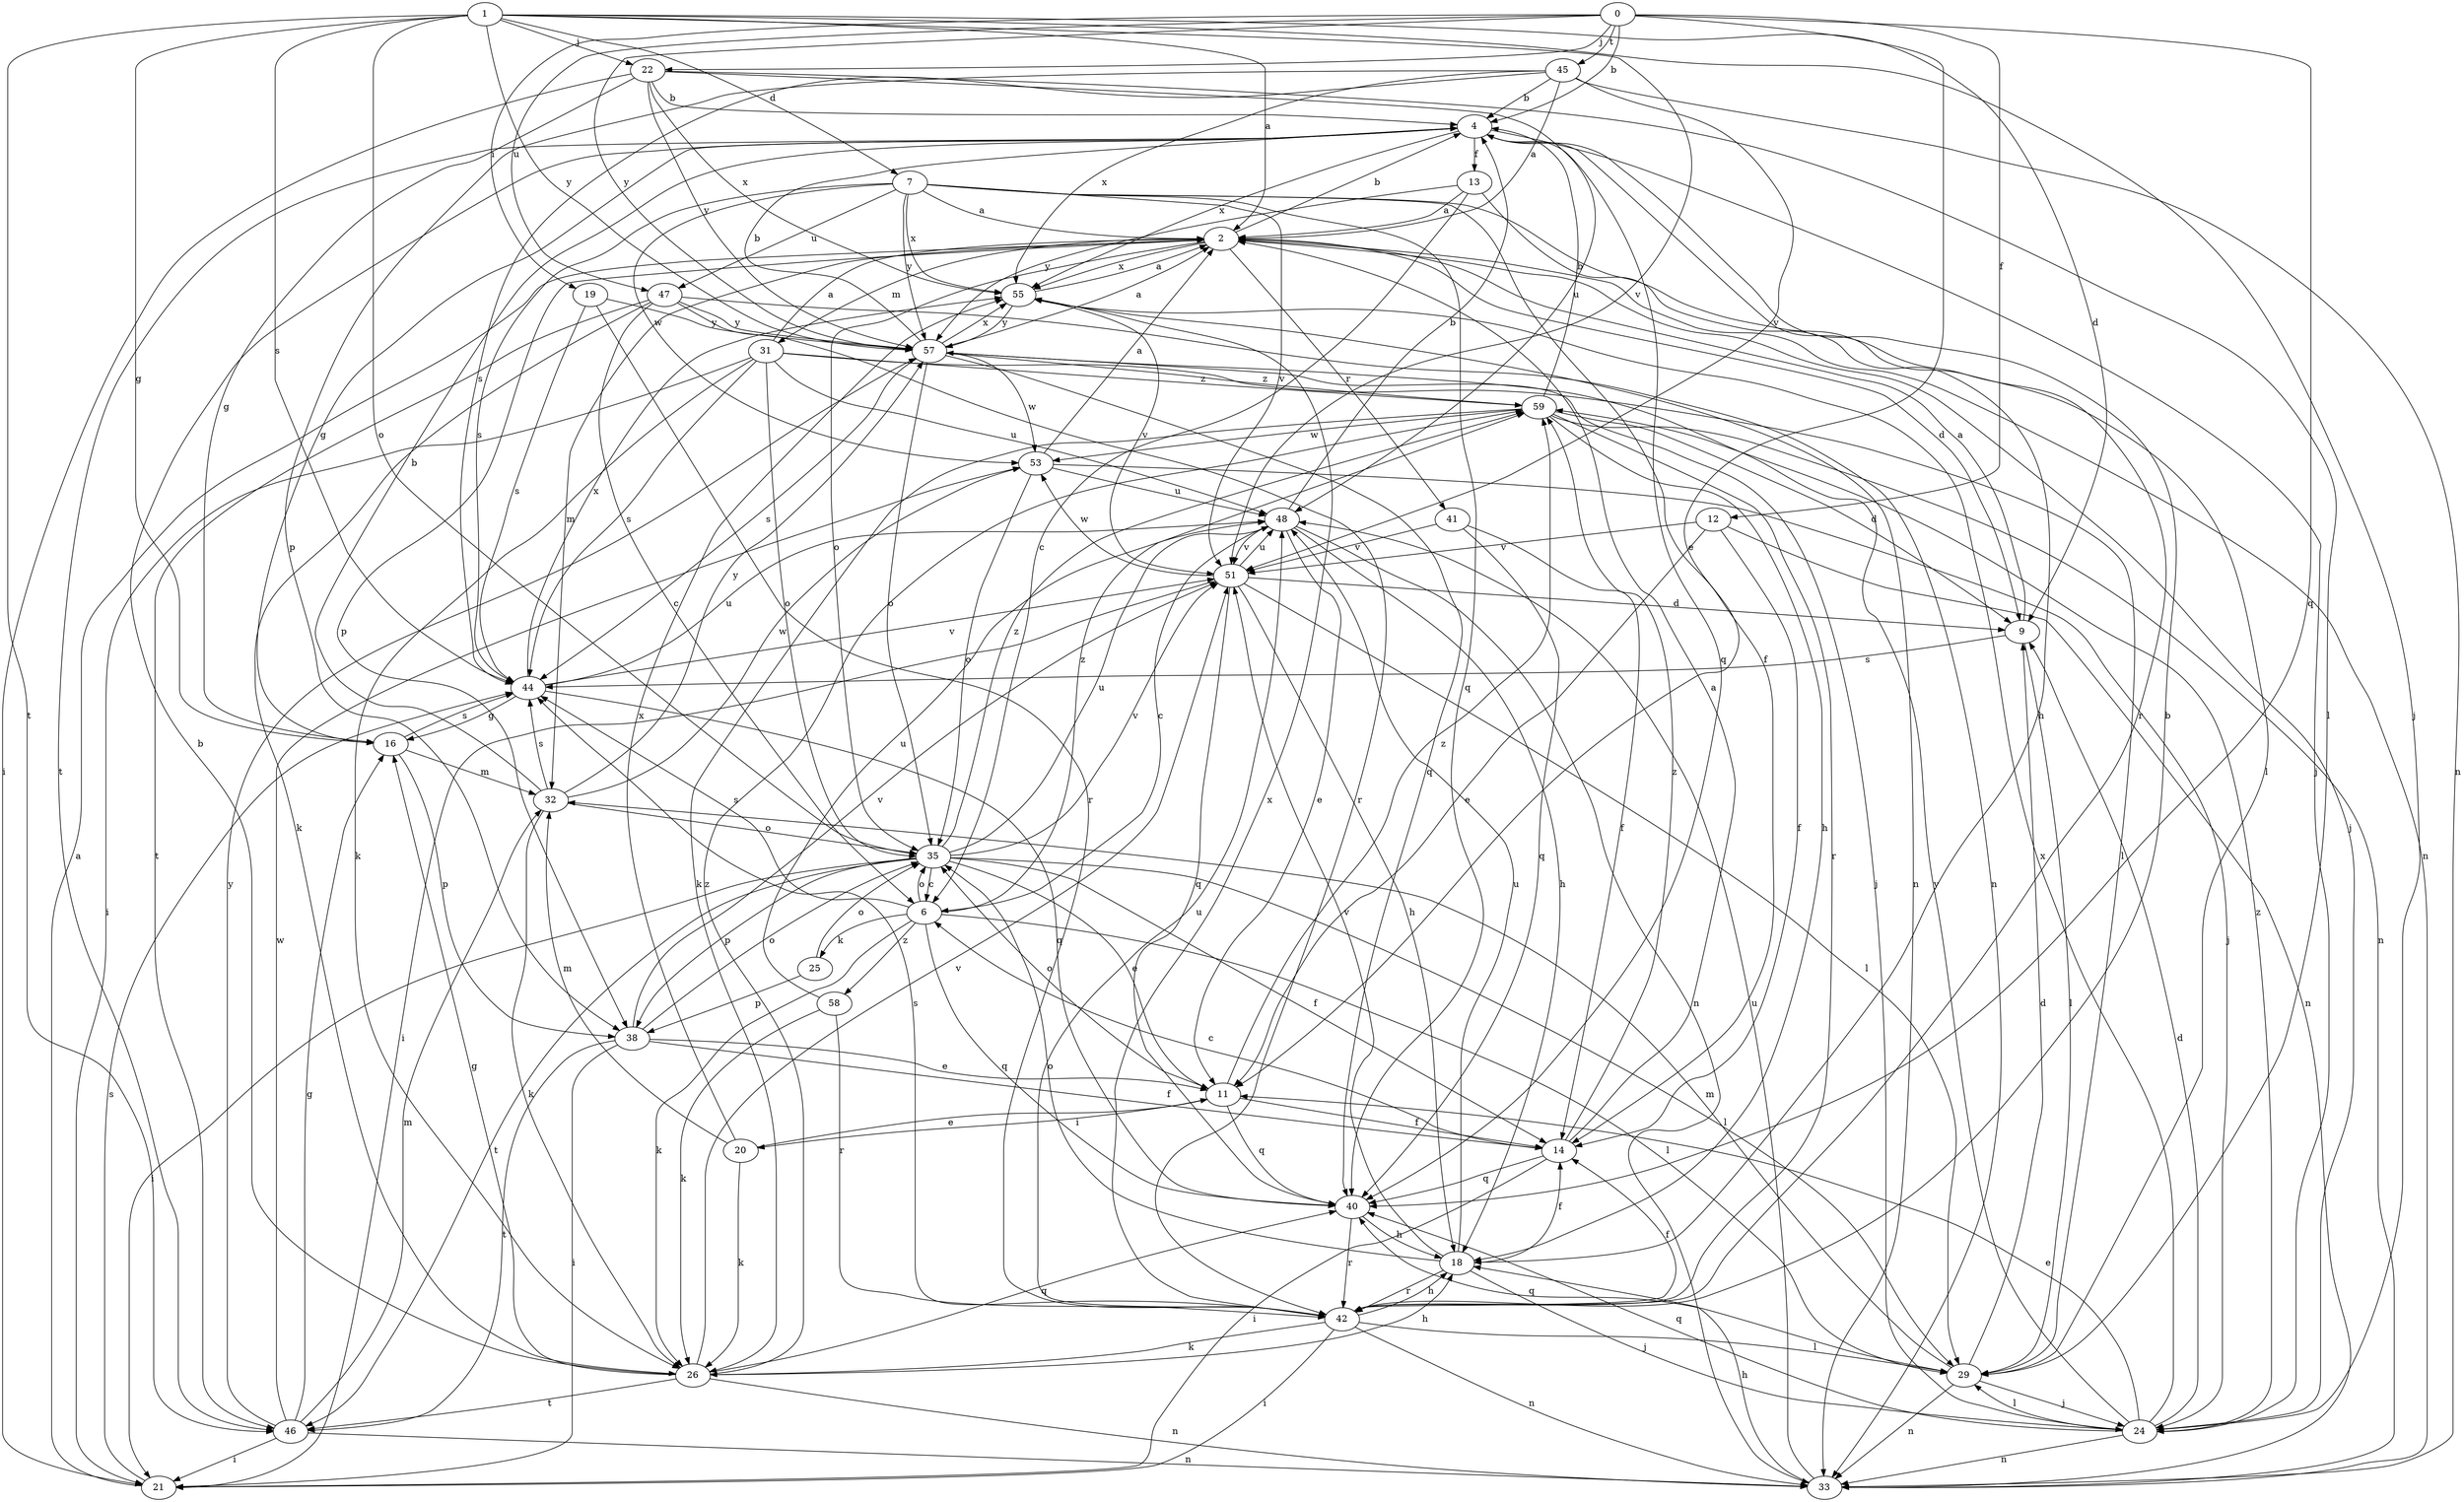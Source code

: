 strict digraph  {
0;
1;
2;
4;
6;
7;
9;
11;
12;
13;
14;
16;
18;
19;
20;
21;
22;
24;
25;
26;
29;
31;
32;
33;
35;
38;
40;
41;
42;
44;
45;
46;
47;
48;
51;
53;
55;
57;
58;
59;
0 -> 4  [label=b];
0 -> 11  [label=e];
0 -> 12  [label=f];
0 -> 19  [label=i];
0 -> 22  [label=j];
0 -> 40  [label=q];
0 -> 45  [label=t];
0 -> 47  [label=u];
0 -> 57  [label=y];
1 -> 2  [label=a];
1 -> 7  [label=d];
1 -> 9  [label=d];
1 -> 16  [label=g];
1 -> 22  [label=j];
1 -> 24  [label=j];
1 -> 35  [label=o];
1 -> 44  [label=s];
1 -> 46  [label=t];
1 -> 51  [label=v];
1 -> 57  [label=y];
2 -> 4  [label=b];
2 -> 9  [label=d];
2 -> 24  [label=j];
2 -> 31  [label=m];
2 -> 32  [label=m];
2 -> 33  [label=n];
2 -> 35  [label=o];
2 -> 38  [label=p];
2 -> 41  [label=r];
2 -> 55  [label=x];
4 -> 13  [label=f];
4 -> 16  [label=g];
4 -> 24  [label=j];
4 -> 40  [label=q];
4 -> 42  [label=r];
4 -> 46  [label=t];
4 -> 55  [label=x];
6 -> 25  [label=k];
6 -> 26  [label=k];
6 -> 29  [label=l];
6 -> 35  [label=o];
6 -> 40  [label=q];
6 -> 44  [label=s];
6 -> 58  [label=z];
6 -> 59  [label=z];
7 -> 2  [label=a];
7 -> 14  [label=f];
7 -> 29  [label=l];
7 -> 40  [label=q];
7 -> 44  [label=s];
7 -> 47  [label=u];
7 -> 51  [label=v];
7 -> 53  [label=w];
7 -> 55  [label=x];
7 -> 57  [label=y];
9 -> 2  [label=a];
9 -> 29  [label=l];
9 -> 44  [label=s];
11 -> 14  [label=f];
11 -> 20  [label=i];
11 -> 35  [label=o];
11 -> 40  [label=q];
11 -> 59  [label=z];
12 -> 11  [label=e];
12 -> 14  [label=f];
12 -> 33  [label=n];
12 -> 51  [label=v];
13 -> 2  [label=a];
13 -> 6  [label=c];
13 -> 18  [label=h];
13 -> 57  [label=y];
14 -> 2  [label=a];
14 -> 6  [label=c];
14 -> 21  [label=i];
14 -> 40  [label=q];
14 -> 59  [label=z];
16 -> 32  [label=m];
16 -> 38  [label=p];
16 -> 44  [label=s];
18 -> 14  [label=f];
18 -> 24  [label=j];
18 -> 35  [label=o];
18 -> 42  [label=r];
18 -> 48  [label=u];
18 -> 51  [label=v];
19 -> 42  [label=r];
19 -> 44  [label=s];
19 -> 57  [label=y];
20 -> 11  [label=e];
20 -> 26  [label=k];
20 -> 32  [label=m];
20 -> 55  [label=x];
21 -> 2  [label=a];
21 -> 44  [label=s];
22 -> 4  [label=b];
22 -> 16  [label=g];
22 -> 21  [label=i];
22 -> 29  [label=l];
22 -> 48  [label=u];
22 -> 55  [label=x];
22 -> 57  [label=y];
24 -> 9  [label=d];
24 -> 11  [label=e];
24 -> 29  [label=l];
24 -> 33  [label=n];
24 -> 40  [label=q];
24 -> 55  [label=x];
24 -> 57  [label=y];
24 -> 59  [label=z];
25 -> 35  [label=o];
25 -> 38  [label=p];
26 -> 4  [label=b];
26 -> 16  [label=g];
26 -> 18  [label=h];
26 -> 33  [label=n];
26 -> 40  [label=q];
26 -> 46  [label=t];
26 -> 51  [label=v];
26 -> 59  [label=z];
29 -> 9  [label=d];
29 -> 24  [label=j];
29 -> 32  [label=m];
29 -> 33  [label=n];
29 -> 40  [label=q];
31 -> 2  [label=a];
31 -> 21  [label=i];
31 -> 26  [label=k];
31 -> 29  [label=l];
31 -> 35  [label=o];
31 -> 44  [label=s];
31 -> 48  [label=u];
31 -> 59  [label=z];
32 -> 4  [label=b];
32 -> 26  [label=k];
32 -> 35  [label=o];
32 -> 44  [label=s];
32 -> 53  [label=w];
32 -> 57  [label=y];
33 -> 18  [label=h];
33 -> 48  [label=u];
35 -> 6  [label=c];
35 -> 11  [label=e];
35 -> 14  [label=f];
35 -> 21  [label=i];
35 -> 29  [label=l];
35 -> 38  [label=p];
35 -> 46  [label=t];
35 -> 48  [label=u];
35 -> 51  [label=v];
35 -> 59  [label=z];
38 -> 11  [label=e];
38 -> 14  [label=f];
38 -> 21  [label=i];
38 -> 35  [label=o];
38 -> 46  [label=t];
38 -> 51  [label=v];
40 -> 18  [label=h];
40 -> 42  [label=r];
41 -> 14  [label=f];
41 -> 40  [label=q];
41 -> 51  [label=v];
42 -> 4  [label=b];
42 -> 14  [label=f];
42 -> 18  [label=h];
42 -> 21  [label=i];
42 -> 26  [label=k];
42 -> 29  [label=l];
42 -> 33  [label=n];
42 -> 44  [label=s];
42 -> 48  [label=u];
42 -> 55  [label=x];
44 -> 16  [label=g];
44 -> 40  [label=q];
44 -> 48  [label=u];
44 -> 51  [label=v];
44 -> 55  [label=x];
45 -> 2  [label=a];
45 -> 4  [label=b];
45 -> 33  [label=n];
45 -> 38  [label=p];
45 -> 44  [label=s];
45 -> 51  [label=v];
45 -> 55  [label=x];
46 -> 16  [label=g];
46 -> 21  [label=i];
46 -> 32  [label=m];
46 -> 33  [label=n];
46 -> 53  [label=w];
46 -> 57  [label=y];
47 -> 6  [label=c];
47 -> 26  [label=k];
47 -> 33  [label=n];
47 -> 42  [label=r];
47 -> 46  [label=t];
47 -> 57  [label=y];
48 -> 4  [label=b];
48 -> 6  [label=c];
48 -> 11  [label=e];
48 -> 18  [label=h];
48 -> 33  [label=n];
48 -> 51  [label=v];
51 -> 9  [label=d];
51 -> 18  [label=h];
51 -> 21  [label=i];
51 -> 29  [label=l];
51 -> 40  [label=q];
51 -> 48  [label=u];
51 -> 53  [label=w];
53 -> 2  [label=a];
53 -> 24  [label=j];
53 -> 35  [label=o];
53 -> 48  [label=u];
55 -> 2  [label=a];
55 -> 33  [label=n];
55 -> 51  [label=v];
55 -> 57  [label=y];
57 -> 2  [label=a];
57 -> 4  [label=b];
57 -> 24  [label=j];
57 -> 35  [label=o];
57 -> 40  [label=q];
57 -> 44  [label=s];
57 -> 53  [label=w];
57 -> 55  [label=x];
57 -> 59  [label=z];
58 -> 26  [label=k];
58 -> 42  [label=r];
58 -> 48  [label=u];
59 -> 4  [label=b];
59 -> 9  [label=d];
59 -> 18  [label=h];
59 -> 26  [label=k];
59 -> 33  [label=n];
59 -> 42  [label=r];
59 -> 53  [label=w];
}
